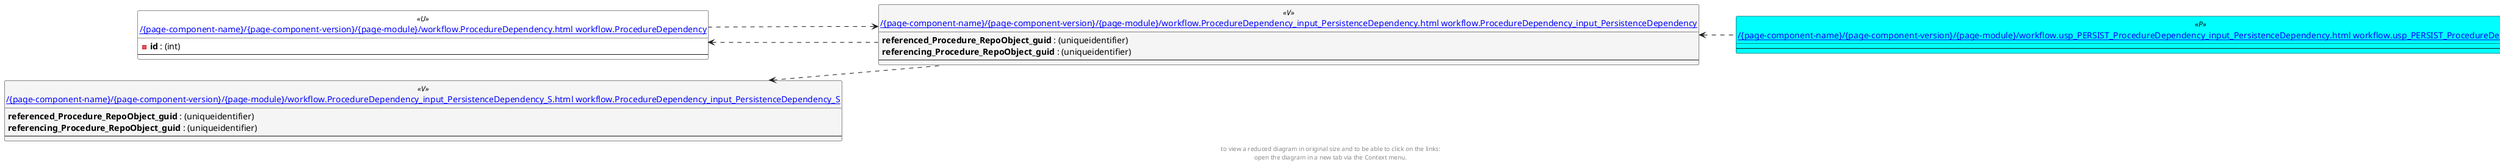 @startuml
left to right direction
'top to bottom direction
hide circle
'avoide "." issues:
set namespaceSeparator none


skinparam class {
  BackgroundColor White
  BackgroundColor<<FN>> Yellow
  BackgroundColor<<FS>> Yellow
  BackgroundColor<<FT>> LightGray
  BackgroundColor<<IF>> Yellow
  BackgroundColor<<IS>> Yellow
  BackgroundColor<<P>> Aqua
  BackgroundColor<<PC>> Aqua
  BackgroundColor<<SN>> Yellow
  BackgroundColor<<SO>> SlateBlue
  BackgroundColor<<TF>> LightGray
  BackgroundColor<<TR>> Tomato
  BackgroundColor<<U>> White
  BackgroundColor<<V>> WhiteSmoke
  BackgroundColor<<X>> Aqua
}


entity "[[{site-url}/{page-component-name}/{page-component-version}/{page-module}/workflow.ProcedureDependency.html workflow.ProcedureDependency]]" as workflow.ProcedureDependency << U >> {
  - **id** : (int)
  --
}

entity "[[{site-url}/{page-component-name}/{page-component-version}/{page-module}/workflow.ProcedureDependency_input_PersistenceDependency.html workflow.ProcedureDependency_input_PersistenceDependency]]" as workflow.ProcedureDependency_input_PersistenceDependency << V >> {
  **referenced_Procedure_RepoObject_guid** : (uniqueidentifier)
  **referencing_Procedure_RepoObject_guid** : (uniqueidentifier)
  --
}

entity "[[{site-url}/{page-component-name}/{page-component-version}/{page-module}/workflow.ProcedureDependency_input_PersistenceDependency_S.html workflow.ProcedureDependency_input_PersistenceDependency_S]]" as workflow.ProcedureDependency_input_PersistenceDependency_S << V >> {
  **referenced_Procedure_RepoObject_guid** : (uniqueidentifier)
  **referencing_Procedure_RepoObject_guid** : (uniqueidentifier)
  --
}

entity "[[{site-url}/{page-component-name}/{page-component-version}/{page-module}/workflow.usp_PERSIST_ProcedureDependency_input_PersistenceDependency.html workflow.usp_PERSIST_ProcedureDependency_input_PersistenceDependency]]" as workflow.usp_PERSIST_ProcedureDependency_input_PersistenceDependency << P >> {
  --
}

workflow.ProcedureDependency <.. workflow.ProcedureDependency_input_PersistenceDependency
workflow.ProcedureDependency_input_PersistenceDependency <.. workflow.ProcedureDependency
workflow.ProcedureDependency_input_PersistenceDependency <.. workflow.usp_PERSIST_ProcedureDependency_input_PersistenceDependency
workflow.ProcedureDependency_input_PersistenceDependency_S <.. workflow.ProcedureDependency_input_PersistenceDependency
footer
to view a reduced diagram in original size and to be able to click on the links:
open the diagram in a new tab via the Context menu.
end footer

@enduml

